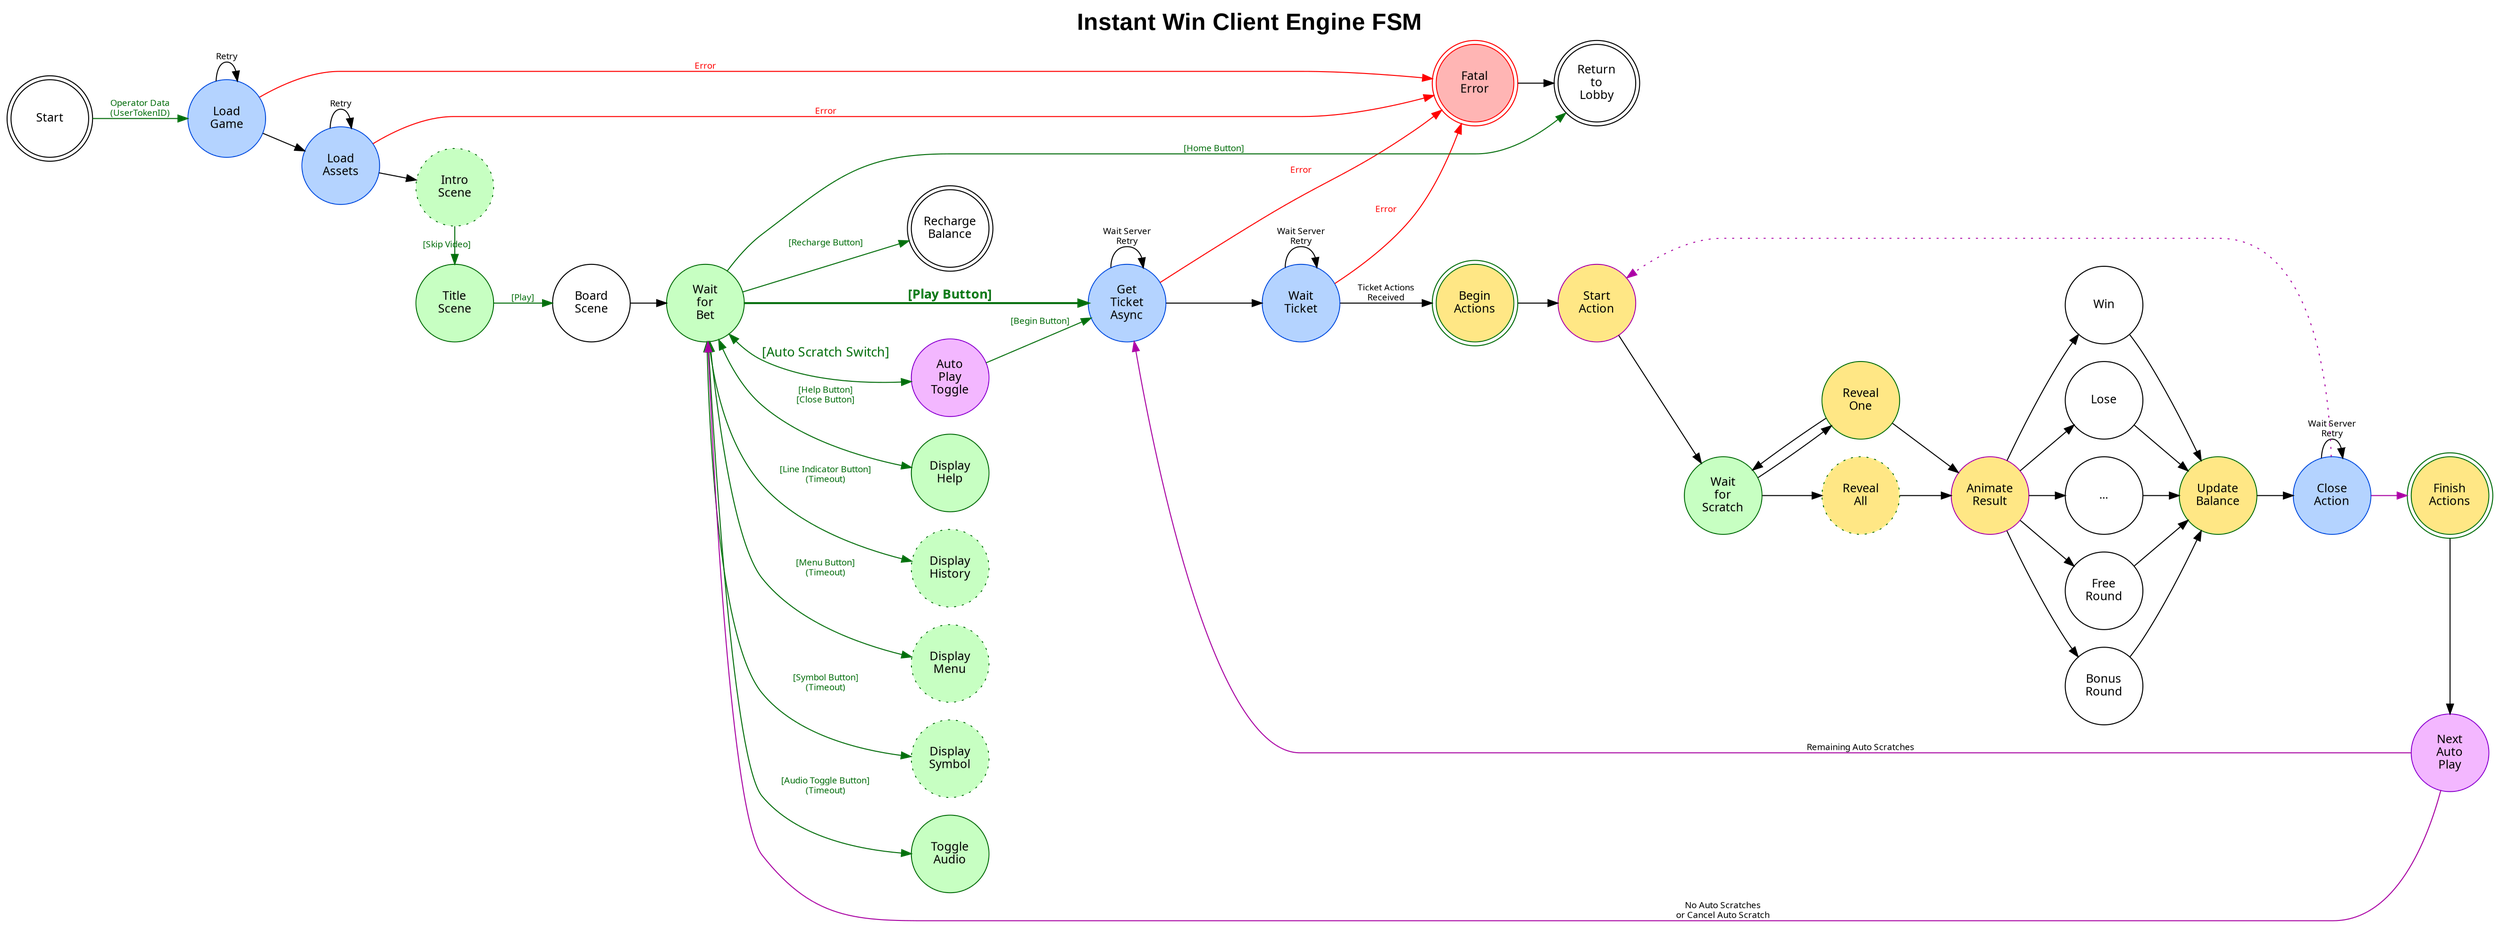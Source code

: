 digraph finite_state_machine {

	rankdir = LR;
	pad = 0.1;
	bgcolor="transparent";
	ranksep=0.5;

	graph [label="Instant Win Client Engine FSM", labelloc=t, fontname="Arial Black", fontsize=24];
	edge [concentrate=false];

	node [shape = doublecircle fixedsize=true height=1.1 fontname=Verdana fontsize=12]; "Start", "Fatal\nError", "Begin\nActions",  "Finish\nActions", "Return\nto\nLobby", "Recharge\nBalance";

	node [shape = circle fixedsize=true];

	"Fatal\nError"
	[color=red fillcolor="#FFB5B4" style=filled]

	"Load\nAssets", "Load\nGame", "Get\nTicket\nAsync", "Wait\nTicket", "Close\nAction"
	[fillcolor="#B4D3FF" style=filled color="#054ED9"];

	"Title\nScene", "Wait\nfor\nBet"
	[fillcolor="#C7FFC2" style=filled color="#036D0B"];

	"Auto\nPlay\nToggle", "Next\nAuto\nPlay"
	[fillcolor="#F3B7FF" style=filled color="#8C05CC"];

	"Display\nHelp", "Display\nHistory", "Display\nMenu", "Display\nSymbol", "Wait\nfor\nScratch", "Toggle\nAudio"
	[fillcolor="#C7FFC2" style=filled color="#036D0B"];

	"Intro\nScene", "Display\nHistory", "Display\nSymbol", "Display\nMenu"
	[fillcolor="#C7FFC2" style="filled,dotted" color="#036D0B"];

	"Begin\nActions", "Finish\nActions", "Update\nBalance", "Reveal\nOne"
	[fillcolor="#FFE785" style=filled color="#036D0B"];

	"Animate\nResult", "Start\nAction"
	[fillcolor="#FFE785" style=filled color="#A903A3"];

	"Reveal\nAll"
	[fillcolor="#FFE785" style="filled,dotted" color="#036D0B"];

	{ rank=same "Finish\nActions", "Next\nAuto\nPlay"}
	{ rank=same  "Intro\nScene", "Title\nScene" }

	"Start" 					-> 		"Load\nGame"				[label="Operator Data\n(UserTokenID)" fontname=Verdana fontsize=9 fontcolor="#036D0B" color="#036D0B"];

	"Load\nGame" 				-> 		"Load\nAssets"
	"Load\nGame" 				-> 		"Load\nGame" 				[label="Retry" fontname=Verdana fontsize=9]
	"Load\nGame" 				-> 		"Fatal\nError" 				[label="Error" fontname=Verdana fontsize=9 fontcolor="#ff0000" color="#ff0000"];

	"Load\nAssets" 				-> 		"Load\nAssets" 				[label="Retry" fontname=Verdana fontsize=9]
	"Load\nAssets" 				-> 		"Intro\nScene"
	"Load\nAssets" 				-> 		"Fatal\nError" 				[label="Error" fontname=Verdana fontsize=9 fontcolor="#ff0000" color="#ff0000"];

	"Intro\nScene" 				-> 		"Title\nScene" 				[label="[Skip Video]" fontname=Verdana fontsize=9 fontcolor="#036D0B" color="#036D0B"];
	"Title\nScene" 				-> 		"Board\nScene"	 			[weight=3 label="[Play]" labelloc="Bottom" fontname=Verdana fontsize=9 fontcolor="#036D0B" color="#036D0B"];

	"Board\nScene" 				-> 		"Wait\nfor\nBet"			[weight=3]

	"Wait\nfor\nBet"			-> 		"Get\nTicket\nAsync" 		[weight=1000 label=<<B>[Play Button]</B>> fontname=Verdana fontsize=13 style="bold" fontcolor="#036D0B" color="#036D0B"];
	"Wait\nfor\nBet"			->		"Auto\nPlay\nToggle"		[label="\n\n[Auto Scratch Switch]" dir="both" fontname=Verdana fontsize=13 fontcolor="#036D0B" color="#036D0B"];

	"Wait\nfor\nBet"			-> 		"Display\nMenu"				[label="[Menu Button]\n(Timeout)" dir="both" fontname=Verdana fontsize=9 fontcolor="#036D0B" color="#036D0B"];
	"Wait\nfor\nBet"			-> 		"Display\nHelp" 			[label="[Help Button]\n[Close Button]" dir="both" fontname=Verdana fontsize=9 fontcolor="#036D0B" color="#036D0B"];
	"Wait\nfor\nBet"			-> 		"Display\nHistory"			[label="[Line Indicator Button]\n(Timeout)" dir="both" fontname=Verdana fontsize=9 fontcolor="#036D0B" color="#036D0B"];
	"Wait\nfor\nBet"			-> 		"Display\nSymbol"			[label="\n\n[Symbol Button]\n(Timeout)" dir="both" fontname=Verdana fontsize=9 fontcolor="#036D0B" color="#036D0B"];
	"Wait\nfor\nBet"			->		"Toggle\nAudio"				[label="\n\n[Audio Toggle Button]\n(Timeout)" dir="both" fontname=Verdana fontsize=9 fontcolor="#036D0B" color="#036D0B"];
	"Wait\nfor\nBet"			->		"Return\nto\nLobby"			[label="[Home Button]" fontname=Verdana fontsize=9 fontcolor="#036D0B" color="#036D0B"];
	"Wait\nfor\nBet"			-> 		"Recharge\nBalance"			[label="[Recharge Button]" fontname=Verdana fontsize=9 fontcolor="#036D0B" color="#036D0B"];

	"Auto\nPlay\nToggle"		->		"Get\nTicket\nAsync"		[label="[Begin Button]" fontname=Verdana fontsize=9 fontcolor="#036D0B" color="#036D0B"];

	"Get\nTicket\nAsync" 		-> 		"Get\nTicket\nAsync" 		[label="Wait Server\nRetry" labelloc="b" fontname=Verdana fontsize=9];
	"Get\nTicket\nAsync" 		-> 		"Fatal\nError" 				[label="Error" fontname=Verdana fontsize=9 fontcolor="#ff0000" color="#ff0000"];
	"Get\nTicket\nAsync"		->		"Wait\nTicket"				[weight=100]

	"Wait\nTicket" 				-> 		"Wait\nTicket" 				[label="Wait Server\nRetry" labelloc="b" fontname=Verdana fontsize=9];
	"Wait\nTicket" 				-> 		"Fatal\nError" 				[label="Error" fontname=Verdana fontsize=9 fontcolor="#ff0000" color="#ff0000"];
	"Wait\nTicket" 				-> 		"Begin\nActions"			[label="Ticket Actions\nReceived" fontname=Verdana fontsize=9];

	"Begin\nActions" 			-> 		"Start\nAction"

	"Start\nAction"				-> 		"Wait\nfor\nScratch"

	"Wait\nfor\nScratch"		->		"Reveal\nOne"
	"Wait\nfor\nScratch"		->		"Reveal\nAll"				[weight=100]

	"Reveal\nOne"				->		"Wait\nfor\nScratch"
	"Reveal\nOne"				->		"Animate\nResult"
	"Reveal\nAll"				->		"Animate\nResult"			[weight=100]

	"Update\nBalance"			->		"Close\nAction"

	"Close\nAction"				->		"Close\nAction"				[label="Wait Server\nRetry" labelloc="b" fontname=Verdana fontsize=9];
	"Close\nAction"				-> 		"Start\nAction"				[ color="#A903A3" style="dotted"];
	"Close\nAction" 			->		"Finish\nActions"			[weight=100 color="#A903A3"];

	"Animate\nResult"			-> 		"Win"
	"Animate\nResult"			-> 		"Lose"
	"Animate\nResult"			-> 		"..."						[weight=100]
	"Animate\nResult"			-> 		"Free\nRound"
	"Animate\nResult"			-> 		"Bonus\nRound"

	"Win"                  	 	-> 		"Update\nBalance"
	"Lose"                      -> 		"Update\nBalance"
	"..."						->		"Update\nBalance"			[weight=100]
	"Free\nRound"				-> 		"Update\nBalance"
	"Bonus\nRound"              -> 		"Update\nBalance"

	"Finish\nActions" 			->		"Next\nAuto\nPlay"

	"Next\nAuto\nPlay"			-> 		"Get\nTicket\nAsync" 		[color="#A903A3" label="Remaining Auto Scratches" fontname=Verdana fontsize=9];
	"Next\nAuto\nPlay"			-> 		"Wait\nfor\nBet" 			[color="#A903A3" label="No Auto Scratches\nor Cancel Auto Scratch" fontname=Verdana fontsize=9];

	"Fatal\nError" 				-> 		"Return\nto\nLobby"			[weight=100]


}
